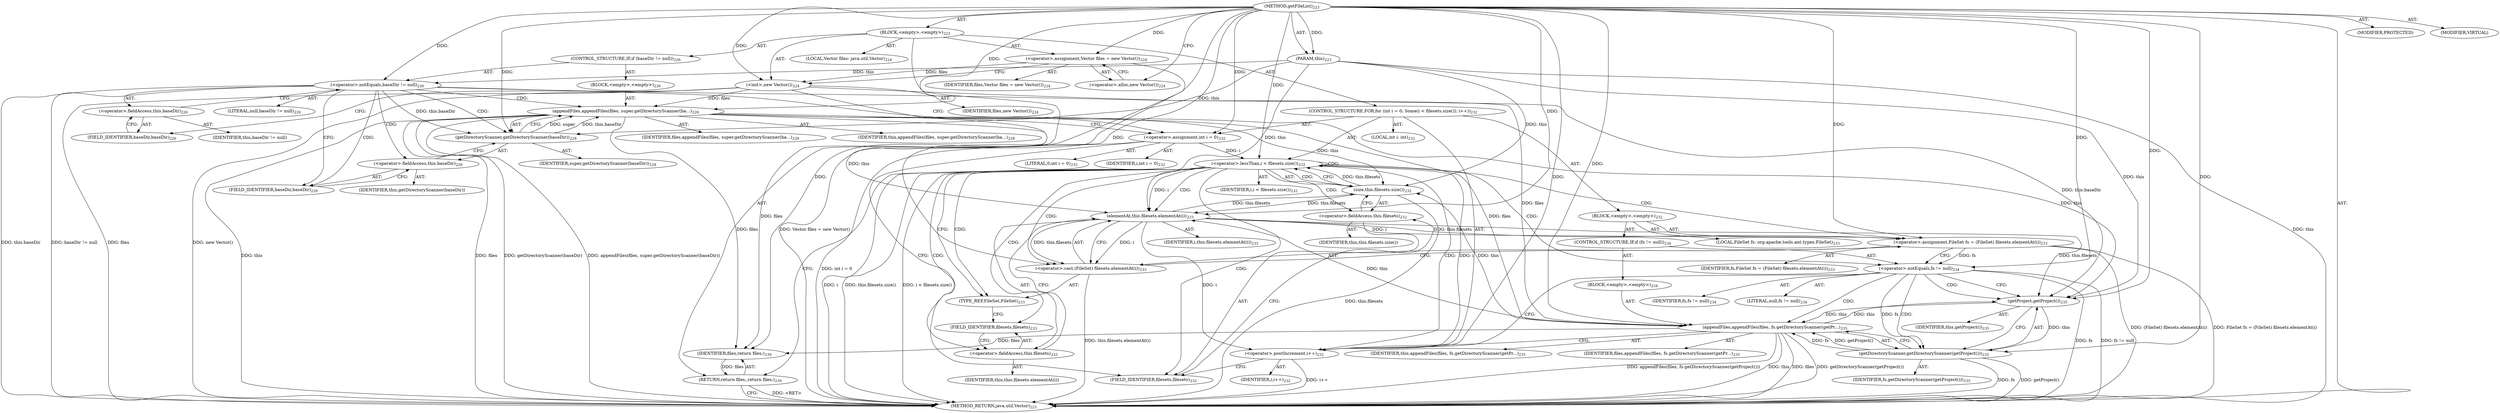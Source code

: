 digraph "getFileList" {  
"111669149707" [label = <(METHOD,getFileList)<SUB>223</SUB>> ]
"115964116996" [label = <(PARAM,this)<SUB>223</SUB>> ]
"25769803798" [label = <(BLOCK,&lt;empty&gt;,&lt;empty&gt;)<SUB>223</SUB>> ]
"94489280525" [label = <(LOCAL,Vector files: java.util.Vector)<SUB>224</SUB>> ]
"30064771167" [label = <(&lt;operator&gt;.assignment,Vector files = new Vector())<SUB>224</SUB>> ]
"68719476834" [label = <(IDENTIFIER,files,Vector files = new Vector())<SUB>224</SUB>> ]
"30064771168" [label = <(&lt;operator&gt;.alloc,new Vector())<SUB>224</SUB>> ]
"30064771169" [label = <(&lt;init&gt;,new Vector())<SUB>224</SUB>> ]
"68719476835" [label = <(IDENTIFIER,files,new Vector())<SUB>224</SUB>> ]
"47244640263" [label = <(CONTROL_STRUCTURE,IF,if (baseDir != null))<SUB>226</SUB>> ]
"30064771170" [label = <(&lt;operator&gt;.notEquals,baseDir != null)<SUB>226</SUB>> ]
"30064771171" [label = <(&lt;operator&gt;.fieldAccess,this.baseDir)<SUB>226</SUB>> ]
"68719476836" [label = <(IDENTIFIER,this,baseDir != null)> ]
"55834574864" [label = <(FIELD_IDENTIFIER,baseDir,baseDir)<SUB>226</SUB>> ]
"90194313233" [label = <(LITERAL,null,baseDir != null)<SUB>226</SUB>> ]
"25769803799" [label = <(BLOCK,&lt;empty&gt;,&lt;empty&gt;)<SUB>226</SUB>> ]
"30064771172" [label = <(appendFiles,appendFiles(files, super.getDirectoryScanner(ba...)<SUB>228</SUB>> ]
"68719476745" [label = <(IDENTIFIER,this,appendFiles(files, super.getDirectoryScanner(ba...)<SUB>228</SUB>> ]
"68719476837" [label = <(IDENTIFIER,files,appendFiles(files, super.getDirectoryScanner(ba...)<SUB>228</SUB>> ]
"30064771173" [label = <(getDirectoryScanner,getDirectoryScanner(baseDir))<SUB>228</SUB>> ]
"68719476838" [label = <(IDENTIFIER,super,getDirectoryScanner(baseDir))<SUB>228</SUB>> ]
"30064771174" [label = <(&lt;operator&gt;.fieldAccess,this.baseDir)<SUB>228</SUB>> ]
"68719476839" [label = <(IDENTIFIER,this,getDirectoryScanner(baseDir))> ]
"55834574865" [label = <(FIELD_IDENTIFIER,baseDir,baseDir)<SUB>228</SUB>> ]
"47244640264" [label = <(CONTROL_STRUCTURE,FOR,for (int i = 0; Some(i &lt; filesets.size()); i++))<SUB>232</SUB>> ]
"94489280526" [label = <(LOCAL,int i: int)<SUB>232</SUB>> ]
"30064771175" [label = <(&lt;operator&gt;.assignment,int i = 0)<SUB>232</SUB>> ]
"68719476840" [label = <(IDENTIFIER,i,int i = 0)<SUB>232</SUB>> ]
"90194313234" [label = <(LITERAL,0,int i = 0)<SUB>232</SUB>> ]
"30064771176" [label = <(&lt;operator&gt;.lessThan,i &lt; filesets.size())<SUB>232</SUB>> ]
"68719476841" [label = <(IDENTIFIER,i,i &lt; filesets.size())<SUB>232</SUB>> ]
"30064771177" [label = <(size,this.filesets.size())<SUB>232</SUB>> ]
"30064771178" [label = <(&lt;operator&gt;.fieldAccess,this.filesets)<SUB>232</SUB>> ]
"68719476842" [label = <(IDENTIFIER,this,this.filesets.size())> ]
"55834574866" [label = <(FIELD_IDENTIFIER,filesets,filesets)<SUB>232</SUB>> ]
"30064771179" [label = <(&lt;operator&gt;.postIncrement,i++)<SUB>232</SUB>> ]
"68719476843" [label = <(IDENTIFIER,i,i++)<SUB>232</SUB>> ]
"25769803800" [label = <(BLOCK,&lt;empty&gt;,&lt;empty&gt;)<SUB>232</SUB>> ]
"94489280527" [label = <(LOCAL,FileSet fs: org.apache.tools.ant.types.FileSet)<SUB>233</SUB>> ]
"30064771180" [label = <(&lt;operator&gt;.assignment,FileSet fs = (FileSet) filesets.elementAt(i))<SUB>233</SUB>> ]
"68719476844" [label = <(IDENTIFIER,fs,FileSet fs = (FileSet) filesets.elementAt(i))<SUB>233</SUB>> ]
"30064771181" [label = <(&lt;operator&gt;.cast,(FileSet) filesets.elementAt(i))<SUB>233</SUB>> ]
"180388626433" [label = <(TYPE_REF,FileSet,FileSet)<SUB>233</SUB>> ]
"30064771182" [label = <(elementAt,this.filesets.elementAt(i))<SUB>233</SUB>> ]
"30064771183" [label = <(&lt;operator&gt;.fieldAccess,this.filesets)<SUB>233</SUB>> ]
"68719476845" [label = <(IDENTIFIER,this,this.filesets.elementAt(i))> ]
"55834574867" [label = <(FIELD_IDENTIFIER,filesets,filesets)<SUB>233</SUB>> ]
"68719476846" [label = <(IDENTIFIER,i,this.filesets.elementAt(i))<SUB>233</SUB>> ]
"47244640265" [label = <(CONTROL_STRUCTURE,IF,if (fs != null))<SUB>234</SUB>> ]
"30064771184" [label = <(&lt;operator&gt;.notEquals,fs != null)<SUB>234</SUB>> ]
"68719476847" [label = <(IDENTIFIER,fs,fs != null)<SUB>234</SUB>> ]
"90194313235" [label = <(LITERAL,null,fs != null)<SUB>234</SUB>> ]
"25769803801" [label = <(BLOCK,&lt;empty&gt;,&lt;empty&gt;)<SUB>234</SUB>> ]
"30064771185" [label = <(appendFiles,appendFiles(files, fs.getDirectoryScanner(getPr...)<SUB>235</SUB>> ]
"68719476747" [label = <(IDENTIFIER,this,appendFiles(files, fs.getDirectoryScanner(getPr...)<SUB>235</SUB>> ]
"68719476848" [label = <(IDENTIFIER,files,appendFiles(files, fs.getDirectoryScanner(getPr...)<SUB>235</SUB>> ]
"30064771186" [label = <(getDirectoryScanner,getDirectoryScanner(getProject()))<SUB>235</SUB>> ]
"68719476849" [label = <(IDENTIFIER,fs,getDirectoryScanner(getProject()))<SUB>235</SUB>> ]
"30064771187" [label = <(getProject,getProject())<SUB>235</SUB>> ]
"68719476746" [label = <(IDENTIFIER,this,getProject())<SUB>235</SUB>> ]
"146028888067" [label = <(RETURN,return files;,return files;)<SUB>239</SUB>> ]
"68719476850" [label = <(IDENTIFIER,files,return files;)<SUB>239</SUB>> ]
"133143986206" [label = <(MODIFIER,PROTECTED)> ]
"133143986207" [label = <(MODIFIER,VIRTUAL)> ]
"128849018891" [label = <(METHOD_RETURN,java.util.Vector)<SUB>223</SUB>> ]
  "111669149707" -> "115964116996"  [ label = "AST: "] 
  "111669149707" -> "25769803798"  [ label = "AST: "] 
  "111669149707" -> "133143986206"  [ label = "AST: "] 
  "111669149707" -> "133143986207"  [ label = "AST: "] 
  "111669149707" -> "128849018891"  [ label = "AST: "] 
  "25769803798" -> "94489280525"  [ label = "AST: "] 
  "25769803798" -> "30064771167"  [ label = "AST: "] 
  "25769803798" -> "30064771169"  [ label = "AST: "] 
  "25769803798" -> "47244640263"  [ label = "AST: "] 
  "25769803798" -> "47244640264"  [ label = "AST: "] 
  "25769803798" -> "146028888067"  [ label = "AST: "] 
  "30064771167" -> "68719476834"  [ label = "AST: "] 
  "30064771167" -> "30064771168"  [ label = "AST: "] 
  "30064771169" -> "68719476835"  [ label = "AST: "] 
  "47244640263" -> "30064771170"  [ label = "AST: "] 
  "47244640263" -> "25769803799"  [ label = "AST: "] 
  "30064771170" -> "30064771171"  [ label = "AST: "] 
  "30064771170" -> "90194313233"  [ label = "AST: "] 
  "30064771171" -> "68719476836"  [ label = "AST: "] 
  "30064771171" -> "55834574864"  [ label = "AST: "] 
  "25769803799" -> "30064771172"  [ label = "AST: "] 
  "30064771172" -> "68719476745"  [ label = "AST: "] 
  "30064771172" -> "68719476837"  [ label = "AST: "] 
  "30064771172" -> "30064771173"  [ label = "AST: "] 
  "30064771173" -> "68719476838"  [ label = "AST: "] 
  "30064771173" -> "30064771174"  [ label = "AST: "] 
  "30064771174" -> "68719476839"  [ label = "AST: "] 
  "30064771174" -> "55834574865"  [ label = "AST: "] 
  "47244640264" -> "94489280526"  [ label = "AST: "] 
  "47244640264" -> "30064771175"  [ label = "AST: "] 
  "47244640264" -> "30064771176"  [ label = "AST: "] 
  "47244640264" -> "30064771179"  [ label = "AST: "] 
  "47244640264" -> "25769803800"  [ label = "AST: "] 
  "30064771175" -> "68719476840"  [ label = "AST: "] 
  "30064771175" -> "90194313234"  [ label = "AST: "] 
  "30064771176" -> "68719476841"  [ label = "AST: "] 
  "30064771176" -> "30064771177"  [ label = "AST: "] 
  "30064771177" -> "30064771178"  [ label = "AST: "] 
  "30064771178" -> "68719476842"  [ label = "AST: "] 
  "30064771178" -> "55834574866"  [ label = "AST: "] 
  "30064771179" -> "68719476843"  [ label = "AST: "] 
  "25769803800" -> "94489280527"  [ label = "AST: "] 
  "25769803800" -> "30064771180"  [ label = "AST: "] 
  "25769803800" -> "47244640265"  [ label = "AST: "] 
  "30064771180" -> "68719476844"  [ label = "AST: "] 
  "30064771180" -> "30064771181"  [ label = "AST: "] 
  "30064771181" -> "180388626433"  [ label = "AST: "] 
  "30064771181" -> "30064771182"  [ label = "AST: "] 
  "30064771182" -> "30064771183"  [ label = "AST: "] 
  "30064771182" -> "68719476846"  [ label = "AST: "] 
  "30064771183" -> "68719476845"  [ label = "AST: "] 
  "30064771183" -> "55834574867"  [ label = "AST: "] 
  "47244640265" -> "30064771184"  [ label = "AST: "] 
  "47244640265" -> "25769803801"  [ label = "AST: "] 
  "30064771184" -> "68719476847"  [ label = "AST: "] 
  "30064771184" -> "90194313235"  [ label = "AST: "] 
  "25769803801" -> "30064771185"  [ label = "AST: "] 
  "30064771185" -> "68719476747"  [ label = "AST: "] 
  "30064771185" -> "68719476848"  [ label = "AST: "] 
  "30064771185" -> "30064771186"  [ label = "AST: "] 
  "30064771186" -> "68719476849"  [ label = "AST: "] 
  "30064771186" -> "30064771187"  [ label = "AST: "] 
  "30064771187" -> "68719476746"  [ label = "AST: "] 
  "146028888067" -> "68719476850"  [ label = "AST: "] 
  "30064771167" -> "30064771169"  [ label = "CFG: "] 
  "30064771169" -> "55834574864"  [ label = "CFG: "] 
  "146028888067" -> "128849018891"  [ label = "CFG: "] 
  "30064771168" -> "30064771167"  [ label = "CFG: "] 
  "30064771170" -> "55834574865"  [ label = "CFG: "] 
  "30064771170" -> "30064771175"  [ label = "CFG: "] 
  "30064771175" -> "55834574866"  [ label = "CFG: "] 
  "30064771176" -> "180388626433"  [ label = "CFG: "] 
  "30064771176" -> "146028888067"  [ label = "CFG: "] 
  "30064771179" -> "55834574866"  [ label = "CFG: "] 
  "30064771171" -> "30064771170"  [ label = "CFG: "] 
  "30064771172" -> "30064771175"  [ label = "CFG: "] 
  "30064771177" -> "30064771176"  [ label = "CFG: "] 
  "30064771180" -> "30064771184"  [ label = "CFG: "] 
  "55834574864" -> "30064771171"  [ label = "CFG: "] 
  "30064771173" -> "30064771172"  [ label = "CFG: "] 
  "30064771178" -> "30064771177"  [ label = "CFG: "] 
  "30064771181" -> "30064771180"  [ label = "CFG: "] 
  "30064771184" -> "30064771187"  [ label = "CFG: "] 
  "30064771184" -> "30064771179"  [ label = "CFG: "] 
  "30064771174" -> "30064771173"  [ label = "CFG: "] 
  "55834574866" -> "30064771178"  [ label = "CFG: "] 
  "180388626433" -> "55834574867"  [ label = "CFG: "] 
  "30064771182" -> "30064771181"  [ label = "CFG: "] 
  "30064771185" -> "30064771179"  [ label = "CFG: "] 
  "55834574865" -> "30064771174"  [ label = "CFG: "] 
  "30064771183" -> "30064771182"  [ label = "CFG: "] 
  "30064771186" -> "30064771185"  [ label = "CFG: "] 
  "55834574867" -> "30064771183"  [ label = "CFG: "] 
  "30064771187" -> "30064771186"  [ label = "CFG: "] 
  "111669149707" -> "30064771168"  [ label = "CFG: "] 
  "146028888067" -> "128849018891"  [ label = "DDG: &lt;RET&gt;"] 
  "115964116996" -> "128849018891"  [ label = "DDG: this"] 
  "30064771167" -> "128849018891"  [ label = "DDG: Vector files = new Vector()"] 
  "30064771169" -> "128849018891"  [ label = "DDG: files"] 
  "30064771169" -> "128849018891"  [ label = "DDG: new Vector()"] 
  "30064771170" -> "128849018891"  [ label = "DDG: this.baseDir"] 
  "30064771170" -> "128849018891"  [ label = "DDG: baseDir != null"] 
  "30064771172" -> "128849018891"  [ label = "DDG: this"] 
  "30064771172" -> "128849018891"  [ label = "DDG: files"] 
  "30064771172" -> "128849018891"  [ label = "DDG: getDirectoryScanner(baseDir)"] 
  "30064771172" -> "128849018891"  [ label = "DDG: appendFiles(files, super.getDirectoryScanner(baseDir))"] 
  "30064771175" -> "128849018891"  [ label = "DDG: int i = 0"] 
  "30064771176" -> "128849018891"  [ label = "DDG: i"] 
  "30064771177" -> "128849018891"  [ label = "DDG: this.filesets"] 
  "30064771176" -> "128849018891"  [ label = "DDG: this.filesets.size()"] 
  "30064771176" -> "128849018891"  [ label = "DDG: i &lt; filesets.size()"] 
  "30064771181" -> "128849018891"  [ label = "DDG: this.filesets.elementAt(i)"] 
  "30064771180" -> "128849018891"  [ label = "DDG: (FileSet) filesets.elementAt(i)"] 
  "30064771180" -> "128849018891"  [ label = "DDG: FileSet fs = (FileSet) filesets.elementAt(i)"] 
  "30064771184" -> "128849018891"  [ label = "DDG: fs"] 
  "30064771184" -> "128849018891"  [ label = "DDG: fs != null"] 
  "30064771185" -> "128849018891"  [ label = "DDG: this"] 
  "30064771185" -> "128849018891"  [ label = "DDG: files"] 
  "30064771186" -> "128849018891"  [ label = "DDG: fs"] 
  "30064771186" -> "128849018891"  [ label = "DDG: getProject()"] 
  "30064771185" -> "128849018891"  [ label = "DDG: getDirectoryScanner(getProject())"] 
  "30064771185" -> "128849018891"  [ label = "DDG: appendFiles(files, fs.getDirectoryScanner(getProject()))"] 
  "30064771179" -> "128849018891"  [ label = "DDG: i++"] 
  "111669149707" -> "115964116996"  [ label = "DDG: "] 
  "111669149707" -> "30064771167"  [ label = "DDG: "] 
  "68719476850" -> "146028888067"  [ label = "DDG: files"] 
  "30064771167" -> "30064771169"  [ label = "DDG: files"] 
  "111669149707" -> "30064771169"  [ label = "DDG: "] 
  "111669149707" -> "30064771175"  [ label = "DDG: "] 
  "30064771185" -> "68719476850"  [ label = "DDG: files"] 
  "30064771169" -> "68719476850"  [ label = "DDG: files"] 
  "30064771172" -> "68719476850"  [ label = "DDG: files"] 
  "111669149707" -> "68719476850"  [ label = "DDG: "] 
  "115964116996" -> "30064771170"  [ label = "DDG: this"] 
  "111669149707" -> "30064771170"  [ label = "DDG: "] 
  "30064771175" -> "30064771176"  [ label = "DDG: i"] 
  "30064771179" -> "30064771176"  [ label = "DDG: i"] 
  "111669149707" -> "30064771176"  [ label = "DDG: "] 
  "30064771177" -> "30064771176"  [ label = "DDG: this.filesets"] 
  "30064771182" -> "30064771179"  [ label = "DDG: i"] 
  "111669149707" -> "30064771179"  [ label = "DDG: "] 
  "111669149707" -> "30064771180"  [ label = "DDG: "] 
  "30064771182" -> "30064771180"  [ label = "DDG: this.filesets"] 
  "30064771182" -> "30064771180"  [ label = "DDG: i"] 
  "30064771173" -> "30064771172"  [ label = "DDG: super"] 
  "30064771173" -> "30064771172"  [ label = "DDG: this.baseDir"] 
  "111669149707" -> "30064771172"  [ label = "DDG: "] 
  "30064771169" -> "30064771172"  [ label = "DDG: files"] 
  "115964116996" -> "30064771177"  [ label = "DDG: this"] 
  "30064771172" -> "30064771177"  [ label = "DDG: this"] 
  "30064771182" -> "30064771177"  [ label = "DDG: this.filesets"] 
  "30064771185" -> "30064771177"  [ label = "DDG: this"] 
  "115964116996" -> "30064771173"  [ label = "DDG: this"] 
  "30064771170" -> "30064771173"  [ label = "DDG: this.baseDir"] 
  "111669149707" -> "30064771173"  [ label = "DDG: "] 
  "111669149707" -> "30064771181"  [ label = "DDG: "] 
  "30064771182" -> "30064771181"  [ label = "DDG: this.filesets"] 
  "30064771182" -> "30064771181"  [ label = "DDG: i"] 
  "30064771180" -> "30064771184"  [ label = "DDG: fs"] 
  "111669149707" -> "30064771184"  [ label = "DDG: "] 
  "115964116996" -> "30064771182"  [ label = "DDG: this"] 
  "30064771172" -> "30064771182"  [ label = "DDG: this"] 
  "30064771177" -> "30064771182"  [ label = "DDG: this.filesets"] 
  "30064771185" -> "30064771182"  [ label = "DDG: this"] 
  "30064771176" -> "30064771182"  [ label = "DDG: i"] 
  "111669149707" -> "30064771182"  [ label = "DDG: "] 
  "30064771187" -> "30064771185"  [ label = "DDG: this"] 
  "111669149707" -> "30064771185"  [ label = "DDG: "] 
  "30064771169" -> "30064771185"  [ label = "DDG: files"] 
  "30064771172" -> "30064771185"  [ label = "DDG: files"] 
  "30064771186" -> "30064771185"  [ label = "DDG: fs"] 
  "30064771186" -> "30064771185"  [ label = "DDG: getProject()"] 
  "30064771184" -> "30064771186"  [ label = "DDG: fs"] 
  "111669149707" -> "30064771186"  [ label = "DDG: "] 
  "30064771187" -> "30064771186"  [ label = "DDG: this"] 
  "115964116996" -> "30064771187"  [ label = "DDG: this"] 
  "30064771170" -> "30064771187"  [ label = "DDG: this.baseDir"] 
  "30064771172" -> "30064771187"  [ label = "DDG: this"] 
  "30064771182" -> "30064771187"  [ label = "DDG: this.filesets"] 
  "30064771185" -> "30064771187"  [ label = "DDG: this"] 
  "111669149707" -> "30064771187"  [ label = "DDG: "] 
  "30064771170" -> "55834574865"  [ label = "CDG: "] 
  "30064771170" -> "30064771174"  [ label = "CDG: "] 
  "30064771170" -> "30064771172"  [ label = "CDG: "] 
  "30064771170" -> "30064771173"  [ label = "CDG: "] 
  "30064771176" -> "55834574866"  [ label = "CDG: "] 
  "30064771176" -> "55834574867"  [ label = "CDG: "] 
  "30064771176" -> "30064771184"  [ label = "CDG: "] 
  "30064771176" -> "180388626433"  [ label = "CDG: "] 
  "30064771176" -> "30064771178"  [ label = "CDG: "] 
  "30064771176" -> "30064771179"  [ label = "CDG: "] 
  "30064771176" -> "30064771176"  [ label = "CDG: "] 
  "30064771176" -> "30064771177"  [ label = "CDG: "] 
  "30064771176" -> "30064771182"  [ label = "CDG: "] 
  "30064771176" -> "30064771183"  [ label = "CDG: "] 
  "30064771176" -> "30064771180"  [ label = "CDG: "] 
  "30064771176" -> "30064771181"  [ label = "CDG: "] 
  "30064771184" -> "30064771186"  [ label = "CDG: "] 
  "30064771184" -> "30064771187"  [ label = "CDG: "] 
  "30064771184" -> "30064771185"  [ label = "CDG: "] 
}
